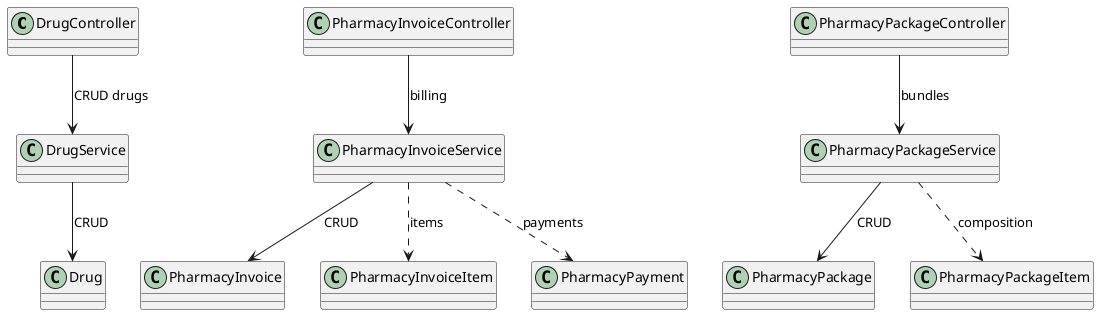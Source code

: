 @startuml Pharmacy_Module\nTitle Pharmacy Module - Controllers, Services, Invoices & Packages\nleft to right direction\nskinparam componentStyle rectangle\n\npackage "Pharmacy" {\n  [PharmacyController]\n  [PharmacyService]\n  [DrugController]\n  [DrugService]\n  [PharmacyInvoiceController]\n  [PharmacyInvoiceService]\n  [PharmacyPackageController]\n  [PharmacyPackageService]\n}\n\npackage "DB (Prisma)" {\n  [Drug]\n  [PharmacyPackage]\n  [PharmacyPackageItem]\n  [PharmacyInvoice]\n  [PharmacyInvoiceItem]\n  [PharmacyPayment]\n}\n\nPharmacyController --> PharmacyService : dashboard
DrugController --> DrugService : CRUD drugs
PharmacyInvoiceController --> PharmacyInvoiceService : billing
PharmacyPackageController --> PharmacyPackageService : bundles

DrugService --> Drug : CRUD
PharmacyPackageService --> PharmacyPackage : CRUD
PharmacyPackageService ..> PharmacyPackageItem : composition
PharmacyInvoiceService --> PharmacyInvoice : CRUD
PharmacyInvoiceService ..> PharmacyInvoiceItem : items
PharmacyInvoiceService ..> PharmacyPayment : payments

@enduml